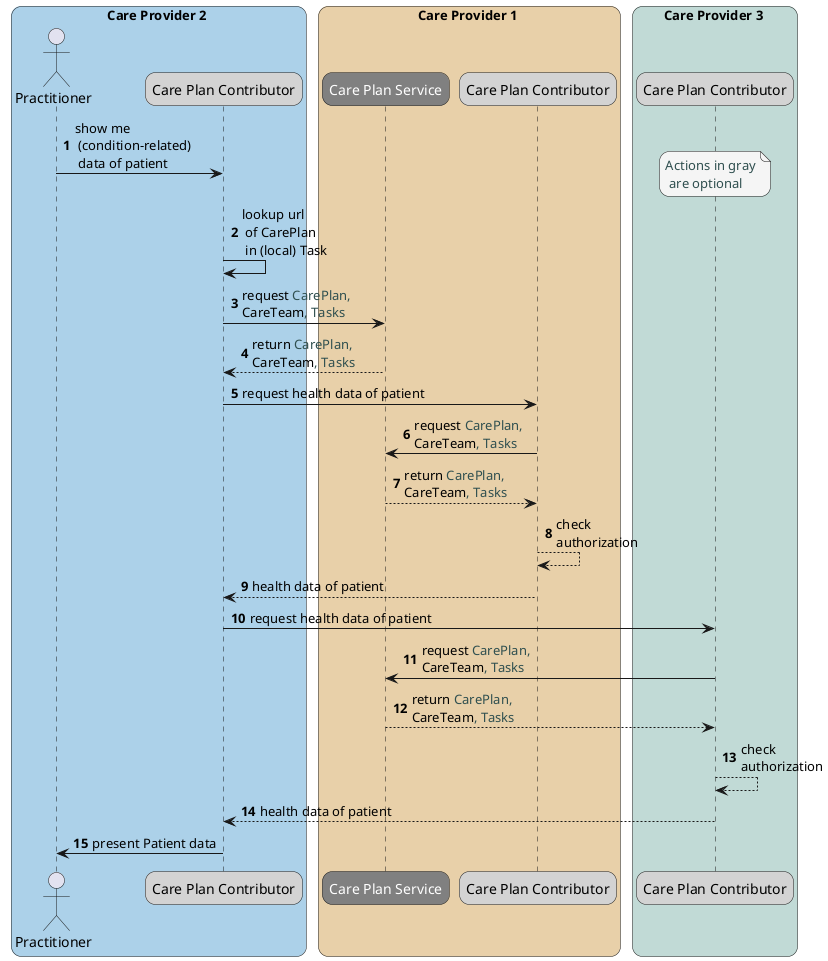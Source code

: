 @startuml overview-getting-data-from-careteam-members

skinparam roundcorner 20
skinparam defaultFontName Arial 
autonumber
!pragma teoz true

box Care Provider 2 #acd1e9
    actor "Practitioner" as Practitioner2
    participant "Care Plan Contributor" as CPC2 #LightGray
end box
box Care Provider 1 #e8d0a9
    participant "<font color=white>Care Plan Service" as CPS #Gray
    participant "Care Plan Contributor" as CPC1 #LightGray
end box

box Care Provider 3 #c1dad6
    participant "Care Plan Contributor" as CPC3 #LightGray
end box




Practitioner2 -> CPC2 : show me\n (condition-related)\n data of patient

& note over CPC3 #WhiteSmoke
<color #DarkSlateGray>Actions in gray
 <color #DarkSlateGray>are optional
end note

CPC2 -> CPC2 : lookup url\n of CarePlan\n in (local) Task
CPC2 -> CPS : request <color #DarkSlateGray>CarePlan, \nCareTeam<color #DarkSlateGray>, Tasks
CPS -->  CPC2 : return <color #DarkSlateGray>CarePlan, \nCareTeam<color #DarkSlateGray>, Tasks
CPC2 -> CPC1 : request health data of patient
CPC1 -> CPS : request <color #DarkSlateGray>CarePlan, \nCareTeam<color #DarkSlateGray>, Tasks
CPS -->  CPC1 : return <color #DarkSlateGray>CarePlan, \nCareTeam<color #DarkSlateGray>, Tasks
CPC1 -->  CPC1 : check\nauthorization
CPC1 -->  CPC2 : health data of patient
CPC2 -> CPC3 : request health data of patient
CPC3 -> CPS : request <color #DarkSlateGray>CarePlan, \nCareTeam<color #DarkSlateGray>, Tasks
CPS -->  CPC3 : return <color #DarkSlateGray>CarePlan, \nCareTeam<color #DarkSlateGray>, Tasks
CPC3 -->  CPC3 : check\nauthorization
CPC3 -->  CPC2 : health data of patient
CPC2 -> Practitioner2 : present Patient data

@enduml